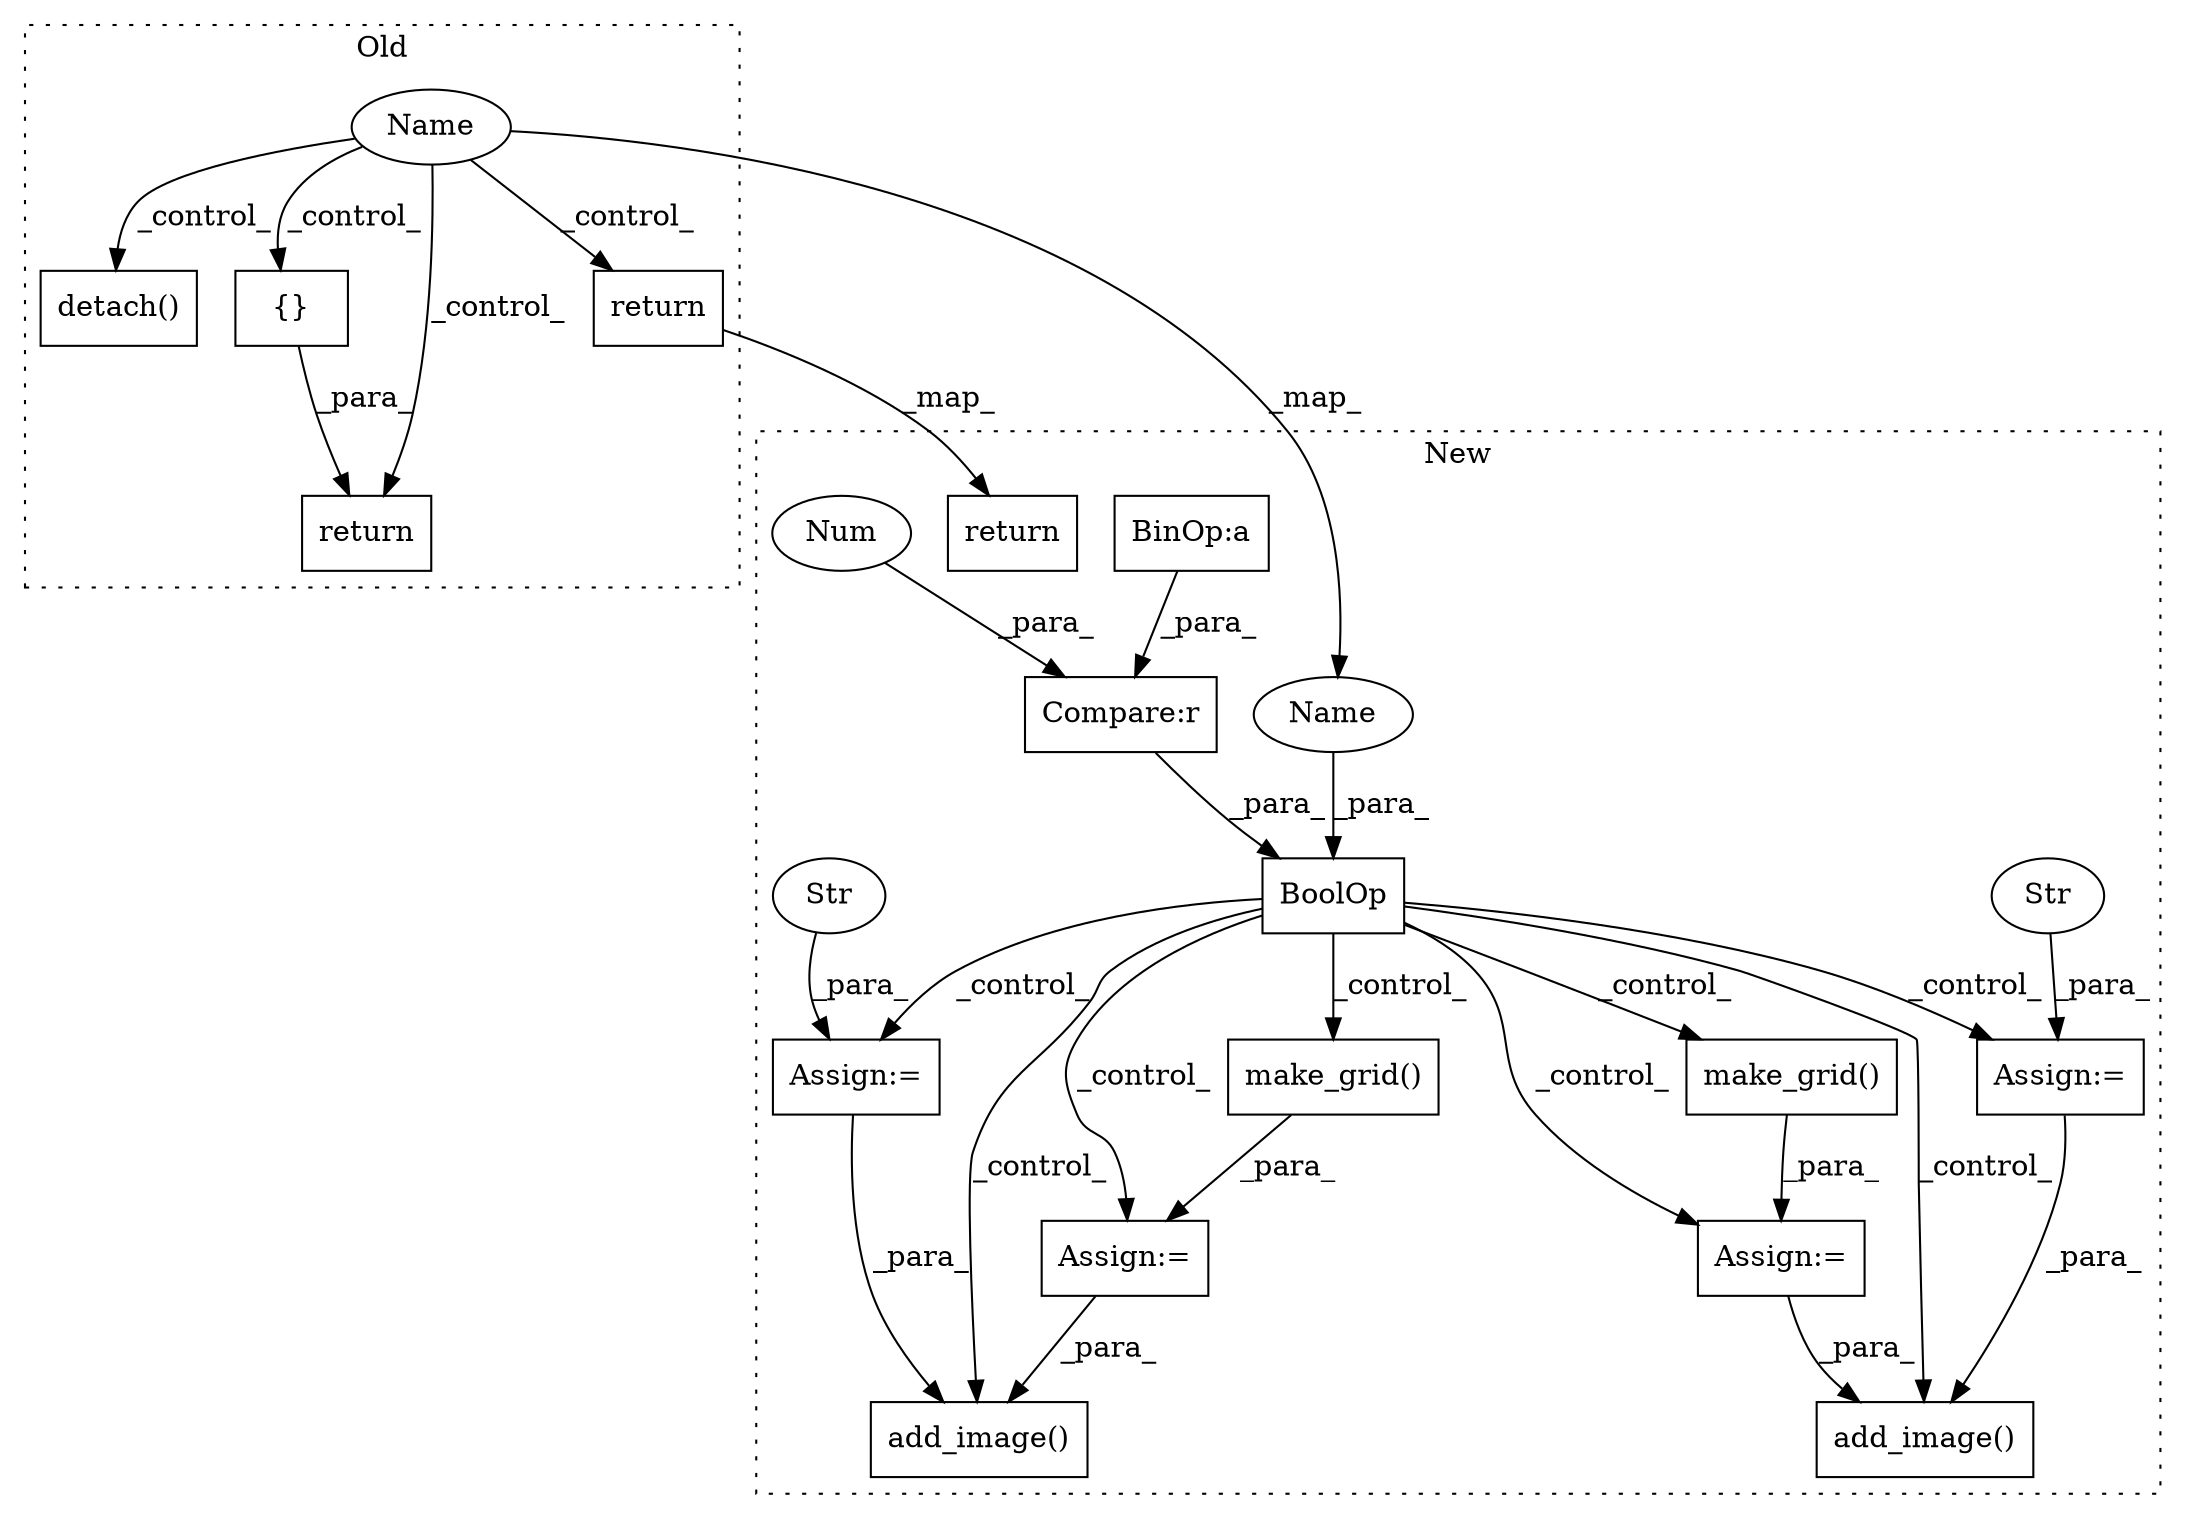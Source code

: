 digraph G {
subgraph cluster0 {
1 [label="detach()" a="75" s="7097" l="13" shape="box"];
9 [label="Name" a="87" s="7033" l="20" shape="ellipse"];
11 [label="return" a="93" s="7138" l="7" shape="box"];
14 [label="{}" a="95" s="7074,7110" l="1,1" shape="box"];
21 [label="return" a="93" s="7067" l="7" shape="box"];
label = "Old";
style="dotted";
}
subgraph cluster1 {
2 [label="BoolOp" a="72" s="9027" l="67" shape="box"];
3 [label="Assign:=" a="68" s="9802" l="3" shape="box"];
4 [label="Assign:=" a="68" s="9933" l="3" shape="box"];
5 [label="Assign:=" a="68" s="9461" l="3" shape="box"];
6 [label="Compare:r" a="40" s="9052" l="42" shape="box"];
7 [label="BinOp:a" a="82" s="9068" l="3" shape="box"];
8 [label="Assign:=" a="68" s="9114" l="3" shape="box"];
10 [label="Name" a="87" s="9027" l="20" shape="ellipse"];
12 [label="return" a="93" s="10074" l="7" shape="box"];
13 [label="Str" a="66" s="9936" l="22" shape="ellipse"];
15 [label="Str" a="66" s="9805" l="13" shape="ellipse"];
16 [label="add_image()" a="75" s="9971,10025" l="33,31" shape="box"];
17 [label="make_grid()" a="75" s="9117" l="311" shape="box"];
18 [label="add_image()" a="75" s="9831,9879" l="33,31" shape="box"];
19 [label="make_grid()" a="75" s="9464" l="314" shape="box"];
20 [label="Num" a="76" s="9093" l="1" shape="ellipse"];
label = "New";
style="dotted";
}
2 -> 8 [label="_control_"];
2 -> 18 [label="_control_"];
2 -> 19 [label="_control_"];
2 -> 5 [label="_control_"];
2 -> 17 [label="_control_"];
2 -> 3 [label="_control_"];
2 -> 16 [label="_control_"];
2 -> 4 [label="_control_"];
3 -> 18 [label="_para_"];
4 -> 16 [label="_para_"];
5 -> 16 [label="_para_"];
6 -> 2 [label="_para_"];
7 -> 6 [label="_para_"];
8 -> 18 [label="_para_"];
9 -> 10 [label="_map_"];
9 -> 1 [label="_control_"];
9 -> 14 [label="_control_"];
9 -> 11 [label="_control_"];
9 -> 21 [label="_control_"];
10 -> 2 [label="_para_"];
11 -> 12 [label="_map_"];
13 -> 4 [label="_para_"];
14 -> 21 [label="_para_"];
15 -> 3 [label="_para_"];
17 -> 8 [label="_para_"];
19 -> 5 [label="_para_"];
20 -> 6 [label="_para_"];
}